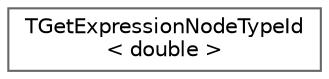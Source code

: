 digraph "Graphical Class Hierarchy"
{
 // INTERACTIVE_SVG=YES
 // LATEX_PDF_SIZE
  bgcolor="transparent";
  edge [fontname=Helvetica,fontsize=10,labelfontname=Helvetica,labelfontsize=10];
  node [fontname=Helvetica,fontsize=10,shape=box,height=0.2,width=0.4];
  rankdir="LR";
  Node0 [id="Node000000",label="TGetExpressionNodeTypeId\l\< double \>",height=0.2,width=0.4,color="grey40", fillcolor="white", style="filled",URL="$de/d62/structTGetExpressionNodeTypeId_3_01double_01_4.html",tooltip=" "];
}

